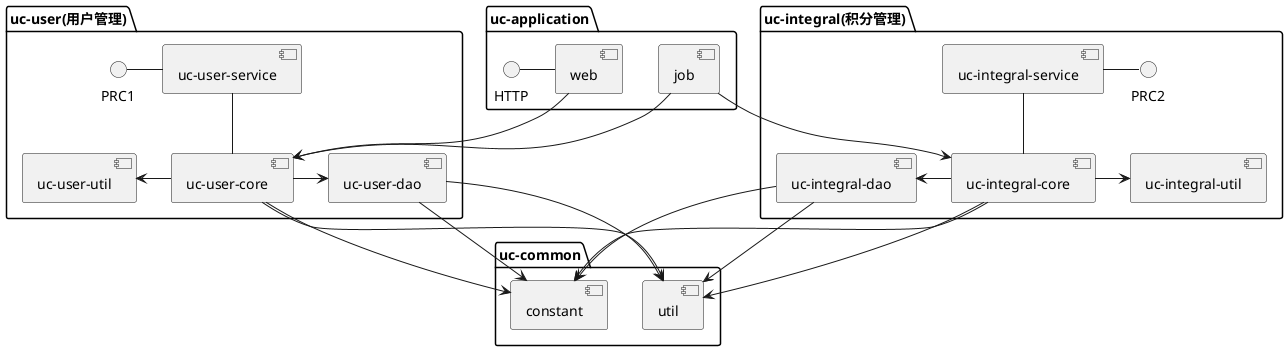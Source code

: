 @startuml

package "uc-application"{
[job]
HTTP-[web]
}

package "uc-user(用户管理)" {
[job]-->[uc-user-core]
[web]-->[uc-user-core]
PRC1 - [uc-user-service]
[uc-user-service]--[uc-user-core]
[uc-user-util]<-[uc-user-core]
[uc-user-core]->[uc-user-dao]
}


package "uc-integral(积分管理)"{
[job]-->[uc-integral-core]
[uc-integral-service]-PRC2
[uc-integral-service]--[uc-integral-core]
[uc-integral-core] -> [uc-integral-util]
[uc-integral-dao]<-[uc-integral-core]

}

package "uc-common"{

[uc-user-core]-->[util]
[uc-user-core]-->[constant]
[uc-user-dao] --> [util]
[uc-user-dao] --> [constant]

[uc-integral-core]-->[util]
[uc-integral-core]-->[constant]
[uc-integral-dao]-->[util]
[uc-integral-dao]-->[constant]

}

@enduml